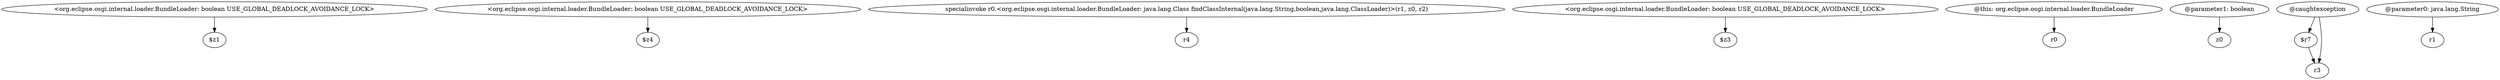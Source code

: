 digraph g {
0[label="<org.eclipse.osgi.internal.loader.BundleLoader: boolean USE_GLOBAL_DEADLOCK_AVOIDANCE_LOCK>"]
1[label="$z1"]
0->1[label=""]
2[label="<org.eclipse.osgi.internal.loader.BundleLoader: boolean USE_GLOBAL_DEADLOCK_AVOIDANCE_LOCK>"]
3[label="$z4"]
2->3[label=""]
4[label="specialinvoke r0.<org.eclipse.osgi.internal.loader.BundleLoader: java.lang.Class findClassInternal(java.lang.String,boolean,java.lang.ClassLoader)>(r1, z0, r2)"]
5[label="r4"]
4->5[label=""]
6[label="<org.eclipse.osgi.internal.loader.BundleLoader: boolean USE_GLOBAL_DEADLOCK_AVOIDANCE_LOCK>"]
7[label="$z3"]
6->7[label=""]
8[label="@this: org.eclipse.osgi.internal.loader.BundleLoader"]
9[label="r0"]
8->9[label=""]
10[label="@parameter1: boolean"]
11[label="z0"]
10->11[label=""]
12[label="$r7"]
13[label="r3"]
12->13[label=""]
14[label="@parameter0: java.lang.String"]
15[label="r1"]
14->15[label=""]
16[label="@caughtexception"]
16->12[label=""]
16->13[label=""]
}